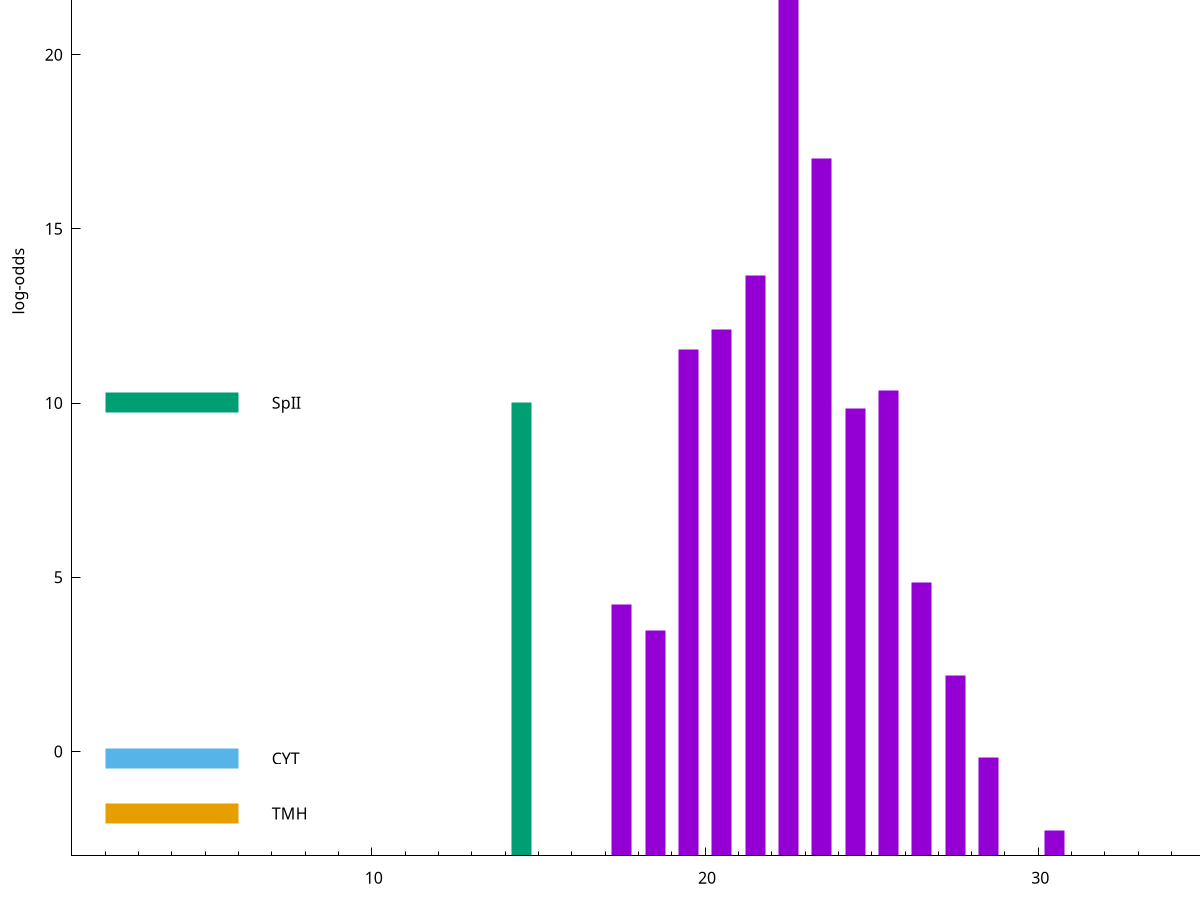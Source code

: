 set title "LipoP predictions for SRR4017837.gff"
set size 2., 1.4
set xrange [1:70] 
set mxtics 10
set yrange [-3:30]
set y2range [0:33]
set ylabel "log-odds"
set term postscript eps color solid "Helvetica" 30
set output "SRR4017837.gff25.eps"
set arrow from 2,24.2789 to 6,24.2789 nohead lt 1 lw 20
set label "SpI" at 7,24.2789
set arrow from 2,10.011 to 6,10.011 nohead lt 2 lw 20
set label "SpII" at 7,10.011
set arrow from 2,-0.200913 to 6,-0.200913 nohead lt 3 lw 20
set label "CYT" at 7,-0.200913
set arrow from 2,-1.78573 to 6,-1.78573 nohead lt 4 lw 20
set label "TMH" at 7,-1.78573
set arrow from 2,24.2789 to 6,24.2789 nohead lt 1 lw 20
set label "SpI" at 7,24.2789
# NOTE: The scores below are the log-odds scores with the threshold
# NOTE: subtracted (a hack to make gnuplot make the histogram all
# NOTE: look nice).
plot "-" axes x1y2 title "" with impulses lt 2 lw 20, "-" axes x1y2 title "" with impulses lt 1 lw 20
14.500000 13.011000
e
22.500000 27.267800
23.500000 20.023700
21.500000 16.657200
20.500000 15.122300
19.500000 14.532400
25.500000 13.372000
24.500000 12.835670
26.500000 7.859570
17.500000 7.213560
18.500000 6.476830
27.500000 5.174000
28.500000 2.825643
30.500000 0.741720
e
exit

